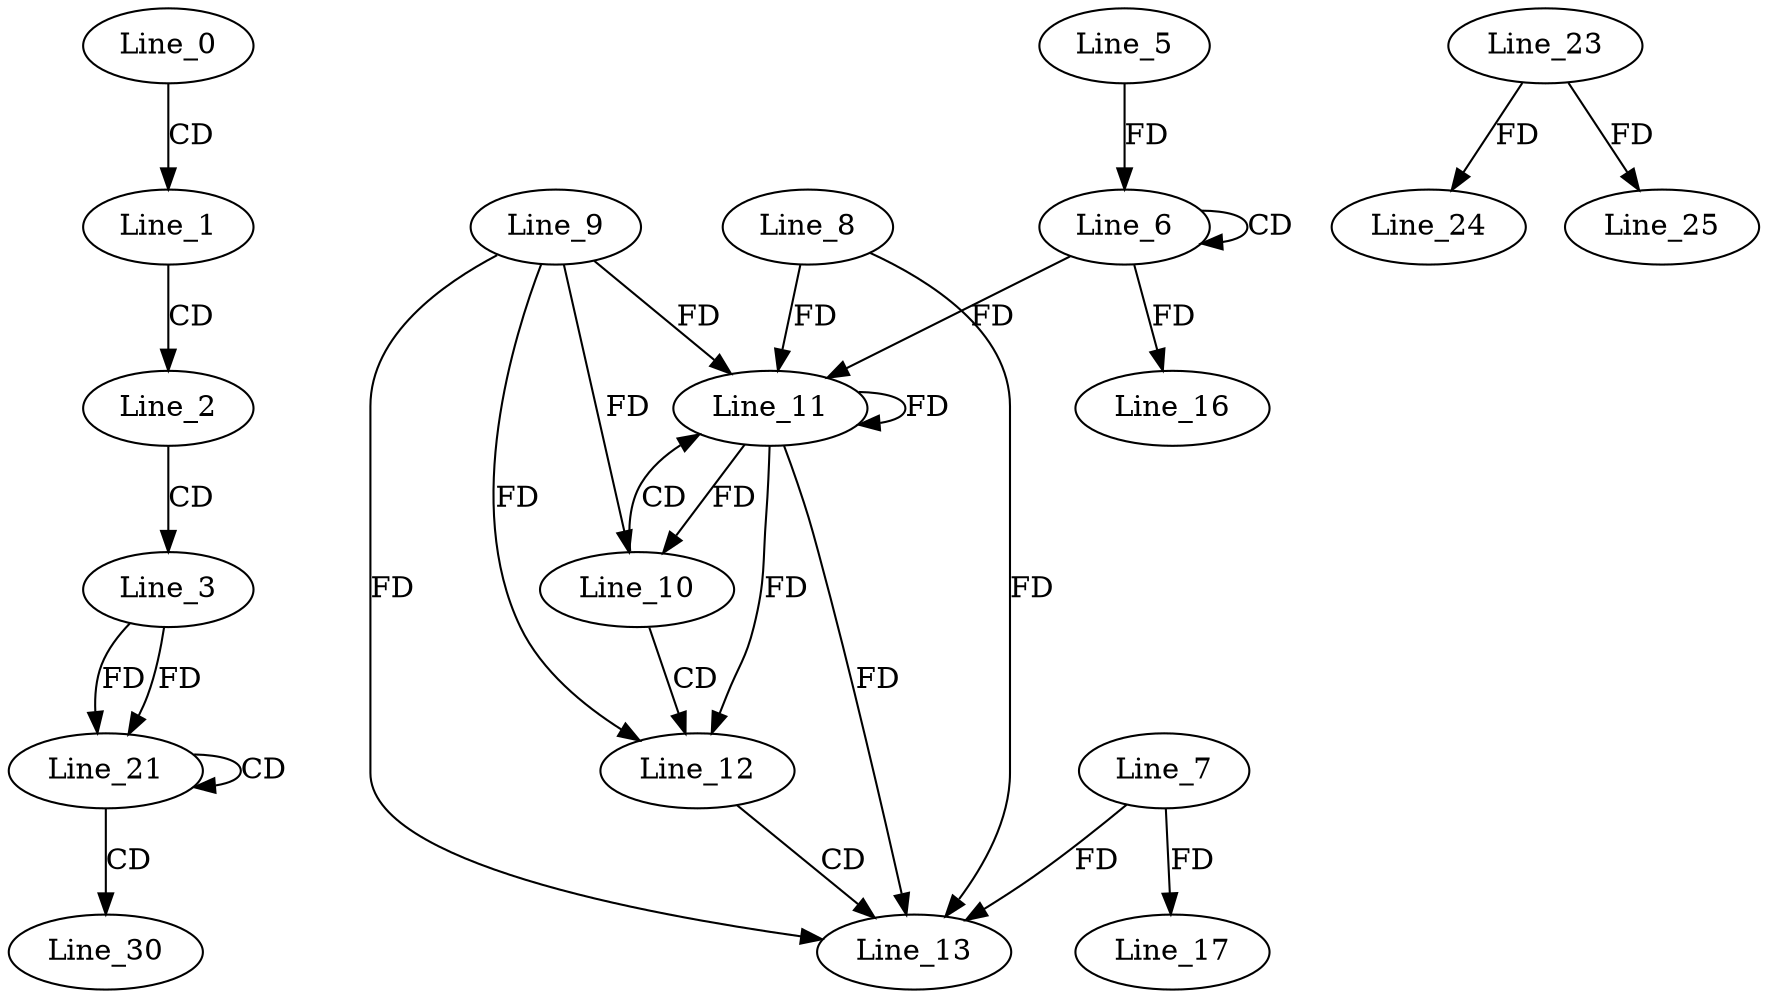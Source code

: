 digraph G {
  Line_0;
  Line_1;
  Line_2;
  Line_3;
  Line_6;
  Line_6;
  Line_5;
  Line_9;
  Line_10;
  Line_11;
  Line_11;
  Line_8;
  Line_12;
  Line_13;
  Line_7;
  Line_16;
  Line_17;
  Line_21;
  Line_21;
  Line_23;
  Line_24;
  Line_25;
  Line_30;
  Line_0 -> Line_1 [ label="CD" ];
  Line_1 -> Line_2 [ label="CD" ];
  Line_2 -> Line_3 [ label="CD" ];
  Line_6 -> Line_6 [ label="CD" ];
  Line_5 -> Line_6 [ label="FD" ];
  Line_9 -> Line_10 [ label="FD" ];
  Line_10 -> Line_11 [ label="CD" ];
  Line_11 -> Line_11 [ label="FD" ];
  Line_9 -> Line_11 [ label="FD" ];
  Line_6 -> Line_11 [ label="FD" ];
  Line_8 -> Line_11 [ label="FD" ];
  Line_10 -> Line_12 [ label="CD" ];
  Line_11 -> Line_12 [ label="FD" ];
  Line_9 -> Line_12 [ label="FD" ];
  Line_12 -> Line_13 [ label="CD" ];
  Line_7 -> Line_13 [ label="FD" ];
  Line_8 -> Line_13 [ label="FD" ];
  Line_11 -> Line_13 [ label="FD" ];
  Line_9 -> Line_13 [ label="FD" ];
  Line_6 -> Line_16 [ label="FD" ];
  Line_7 -> Line_17 [ label="FD" ];
  Line_3 -> Line_21 [ label="FD" ];
  Line_21 -> Line_21 [ label="CD" ];
  Line_3 -> Line_21 [ label="FD" ];
  Line_23 -> Line_24 [ label="FD" ];
  Line_23 -> Line_25 [ label="FD" ];
  Line_21 -> Line_30 [ label="CD" ];
  Line_11 -> Line_10 [ label="FD" ];
}
